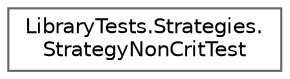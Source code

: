 digraph "Graphical Class Hierarchy"
{
 // INTERACTIVE_SVG=YES
 // LATEX_PDF_SIZE
  bgcolor="transparent";
  edge [fontname=Helvetica,fontsize=10,labelfontname=Helvetica,labelfontsize=10];
  node [fontname=Helvetica,fontsize=10,shape=box,height=0.2,width=0.4];
  rankdir="LR";
  Node0 [id="Node000000",label="LibraryTests.Strategies.\lStrategyNonCritTest",height=0.2,width=0.4,color="grey40", fillcolor="white", style="filled",URL="$classLibraryTests_1_1Strategies_1_1StrategyNonCritTest.html",tooltip=" "];
}
